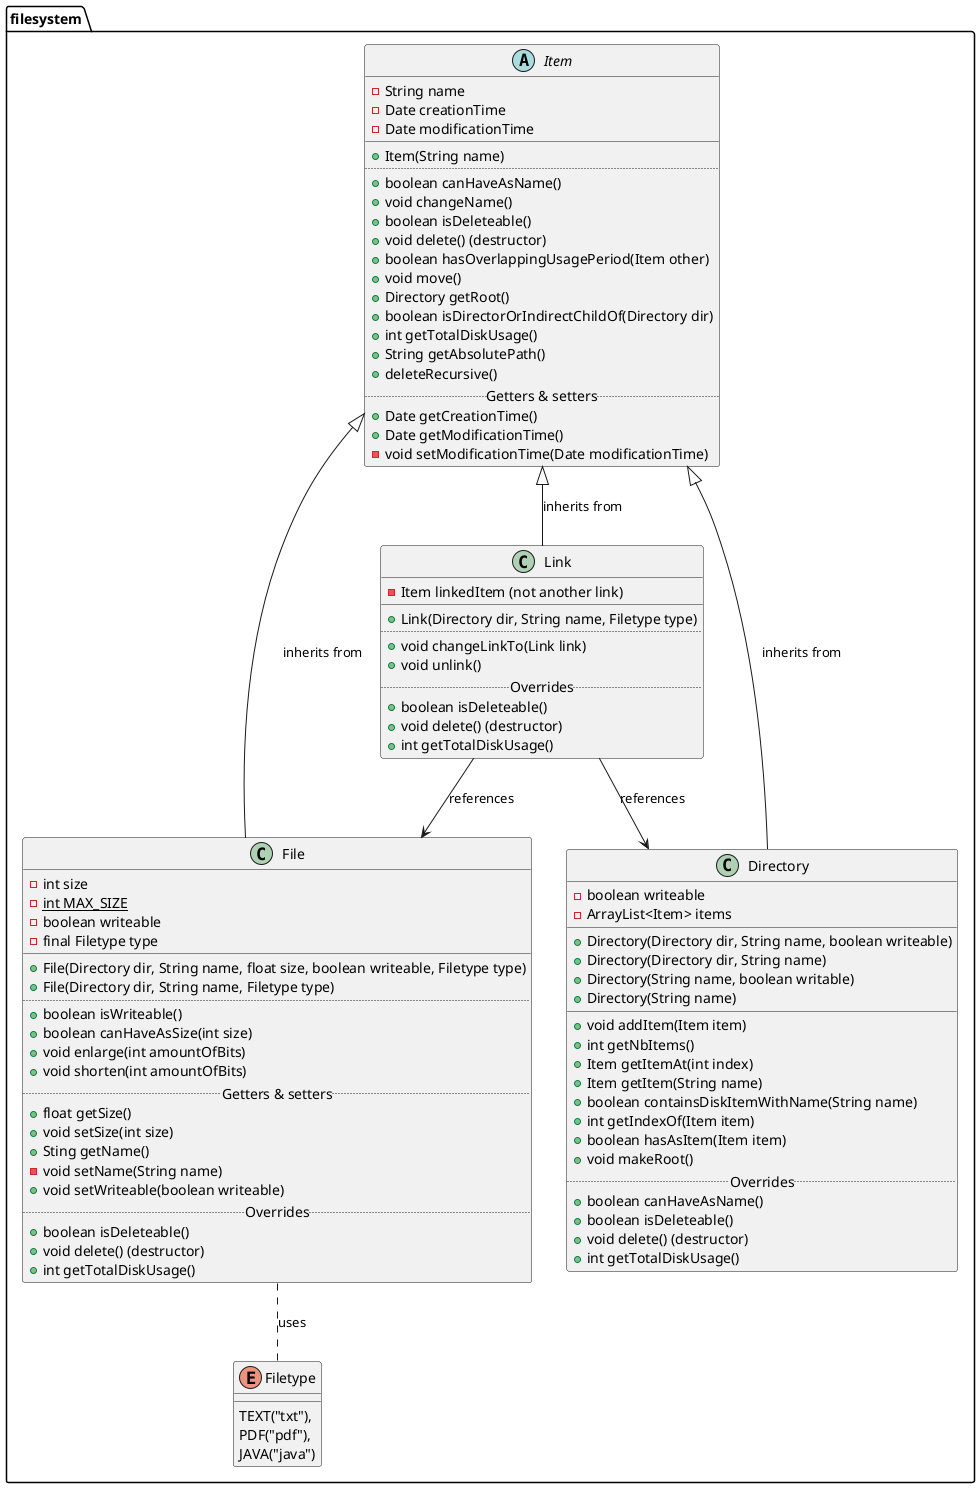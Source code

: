 @startuml

package filesystem {

abstract Item {
    - String name
    - Date creationTime
    - Date modificationTime
__
    + Item(String name)
..
    + boolean canHaveAsName()
    + void changeName()
    + boolean isDeleteable()
    + void delete() (destructor)
    + boolean hasOverlappingUsagePeriod(Item other)
    + void move()
    + Directory getRoot()
    + boolean isDirectorOrIndirectChildOf(Directory dir)
    + int getTotalDiskUsage()
    + String getAbsolutePath()
    + deleteRecursive()
..Getters & setters..
    + Date getCreationTime()
    + Date getModificationTime()
    - void setModificationTime(Date modificationTime)
}

class File {
    - int size
    - {static} int MAX_SIZE
    - boolean writeable
    - final Filetype type
__
    + File(Directory dir, String name, float size, boolean writeable, Filetype type)
    + File(Directory dir, String name, Filetype type)
..
    + boolean isWriteable()
    + boolean canHaveAsSize(int size)
    + void enlarge(int amountOfBits)
    + void shorten(int amountOfBits)
..Getters & setters..
    + float getSize()
    + void setSize(int size)
    + Sting getName()
    - void setName(String name)
    + void setWriteable(boolean writeable)
..Overrides..
    + boolean isDeleteable()
    + void delete() (destructor)
    + int getTotalDiskUsage()
}

enum Filetype {
    TEXT("txt"),
    PDF("pdf"),
    JAVA("java")
}

class Directory {
    - boolean writeable
    - ArrayList<Item> items
__
    + Directory(Directory dir, String name, boolean writeable)
    + Directory(Directory dir, String name)
    + Directory(String name, boolean writable)
    + Directory(String name)
__
    + void addItem(Item item)
    + int getNbItems()
    + Item getItemAt(int index)
    + Item getItem(String name)
    + boolean containsDiskItemWithName(String name)
    + int getIndexOf(Item item)
    + boolean hasAsItem(Item item)
    + void makeRoot()
.. Overrides ..
    + boolean canHaveAsName()
    + boolean isDeleteable()
    + void delete() (destructor)
    + int getTotalDiskUsage()
}

class Link {
    - Item linkedItem (not another link)
__
    + Link(Directory dir, String name, Filetype type)
..
    + void changeLinkTo(Link link)
    + void unlink()
..Overrides..
    + boolean isDeleteable()
    + void delete() (destructor)
    + int getTotalDiskUsage()
}

Item <|-- Link: inherits from
Item <|-- File: inherits from
Item <|-- Directory: inherits from

File .. Filetype: uses

Link --> File: references
Link --> Directory: references

}

@enduml

